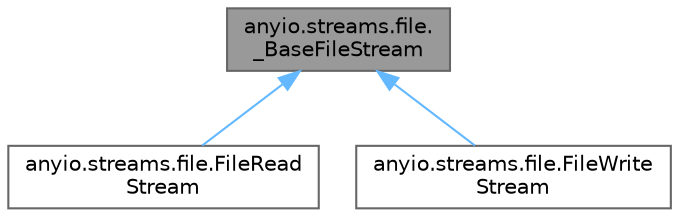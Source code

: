 digraph "anyio.streams.file._BaseFileStream"
{
 // LATEX_PDF_SIZE
  bgcolor="transparent";
  edge [fontname=Helvetica,fontsize=10,labelfontname=Helvetica,labelfontsize=10];
  node [fontname=Helvetica,fontsize=10,shape=box,height=0.2,width=0.4];
  Node1 [id="Node000001",label="anyio.streams.file.\l_BaseFileStream",height=0.2,width=0.4,color="gray40", fillcolor="grey60", style="filled", fontcolor="black",tooltip=" "];
  Node1 -> Node2 [id="edge1_Node000001_Node000002",dir="back",color="steelblue1",style="solid",tooltip=" "];
  Node2 [id="Node000002",label="anyio.streams.file.FileRead\lStream",height=0.2,width=0.4,color="gray40", fillcolor="white", style="filled",URL="$classanyio_1_1streams_1_1file_1_1FileReadStream.html",tooltip=" "];
  Node1 -> Node3 [id="edge2_Node000001_Node000003",dir="back",color="steelblue1",style="solid",tooltip=" "];
  Node3 [id="Node000003",label="anyio.streams.file.FileWrite\lStream",height=0.2,width=0.4,color="gray40", fillcolor="white", style="filled",URL="$classanyio_1_1streams_1_1file_1_1FileWriteStream.html",tooltip=" "];
}
